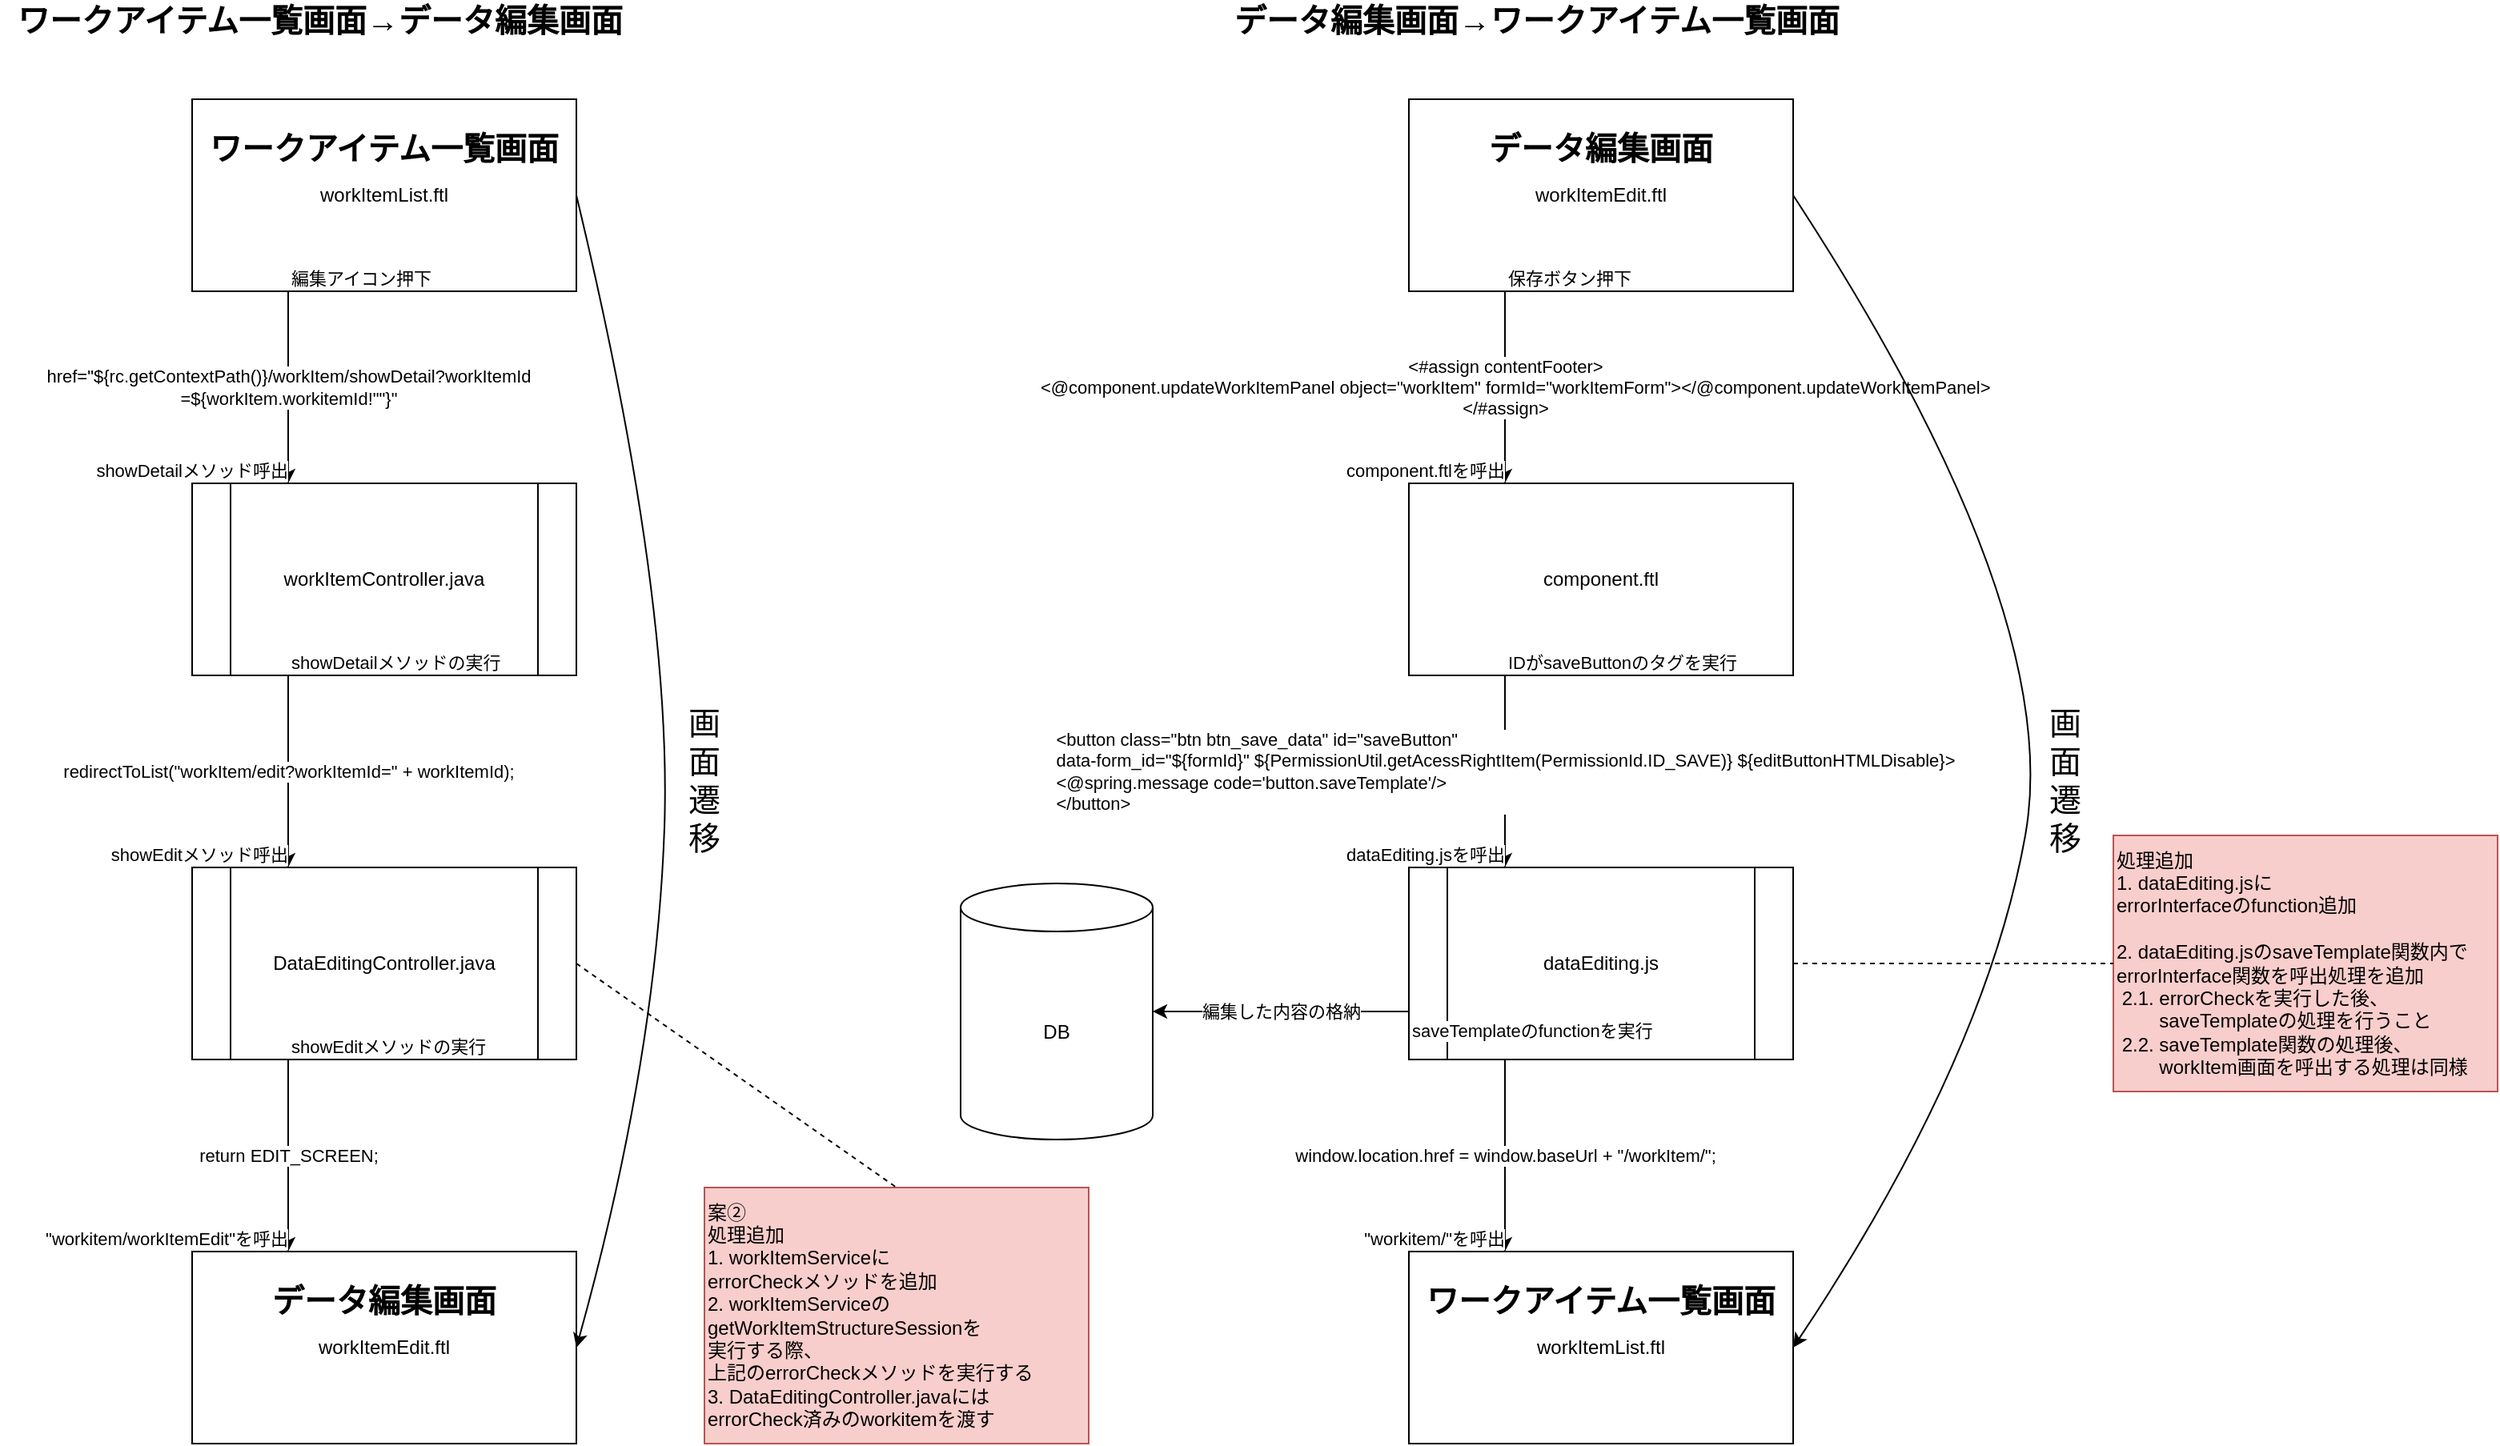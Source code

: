 <mxfile version="14.0.0" type="github">
  <diagram id="-FGuVL1HZpaCO7P0Zi35" name="Page-1">
    <mxGraphModel dx="786" dy="695" grid="1" gridSize="10" guides="1" tooltips="1" connect="1" arrows="1" fold="1" page="1" pageScale="1" pageWidth="850" pageHeight="1100" math="0" shadow="0">
      <root>
        <mxCell id="0" />
        <mxCell id="1" parent="0" />
        <mxCell id="Mu3qTkLptVEvgx8VNotA-1" value="workItemController.java" style="shape=process;whiteSpace=wrap;html=1;backgroundOutline=1;" vertex="1" parent="1">
          <mxGeometry x="120" y="320" width="240" height="120" as="geometry" />
        </mxCell>
        <mxCell id="Mu3qTkLptVEvgx8VNotA-2" value="workItemList.ftl" style="rounded=0;whiteSpace=wrap;html=1;" vertex="1" parent="1">
          <mxGeometry x="120" y="80" width="240" height="120" as="geometry" />
        </mxCell>
        <mxCell id="Mu3qTkLptVEvgx8VNotA-3" value="workItemEdit.ftl" style="rounded=0;whiteSpace=wrap;html=1;" vertex="1" parent="1">
          <mxGeometry x="120" y="800" width="240" height="120" as="geometry" />
        </mxCell>
        <mxCell id="Mu3qTkLptVEvgx8VNotA-4" value="&lt;font style=&quot;font-size: 20px&quot;&gt;&lt;b&gt;&lt;font style=&quot;font-size: 20px&quot;&gt;データ編集画面→&lt;/font&gt;ワークアイテム一覧画面&lt;/b&gt;&lt;/font&gt;" style="text;html=1;strokeColor=none;fillColor=none;align=center;verticalAlign=middle;whiteSpace=wrap;rounded=0;" vertex="1" parent="1">
          <mxGeometry x="760" y="20" width="400" height="20" as="geometry" />
        </mxCell>
        <mxCell id="Mu3qTkLptVEvgx8VNotA-5" value="&lt;font style=&quot;font-size: 20px&quot;&gt;&lt;b&gt;ワークアイテム一覧画面→データ編集画面&lt;/b&gt;&lt;/font&gt;" style="text;html=1;strokeColor=none;fillColor=none;align=center;verticalAlign=middle;whiteSpace=wrap;rounded=0;" vertex="1" parent="1">
          <mxGeometry y="20" width="400" height="20" as="geometry" />
        </mxCell>
        <mxCell id="Mu3qTkLptVEvgx8VNotA-6" value="DataEditingController.java" style="shape=process;whiteSpace=wrap;html=1;backgroundOutline=1;" vertex="1" parent="1">
          <mxGeometry x="120" y="560" width="240" height="120" as="geometry" />
        </mxCell>
        <mxCell id="Mu3qTkLptVEvgx8VNotA-7" value="component.ftl" style="rounded=0;whiteSpace=wrap;html=1;" vertex="1" parent="1">
          <mxGeometry x="880" y="320" width="240" height="120" as="geometry" />
        </mxCell>
        <mxCell id="Mu3qTkLptVEvgx8VNotA-8" value="Label" style="endArrow=classic;html=1;exitX=0.25;exitY=1;exitDx=0;exitDy=0;entryX=0.25;entryY=0;entryDx=0;entryDy=0;" edge="1" parent="1" source="Mu3qTkLptVEvgx8VNotA-2" target="Mu3qTkLptVEvgx8VNotA-1">
          <mxGeometry relative="1" as="geometry">
            <mxPoint x="170" y="240" as="sourcePoint" />
            <mxPoint x="330" y="240" as="targetPoint" />
          </mxGeometry>
        </mxCell>
        <mxCell id="Mu3qTkLptVEvgx8VNotA-9" value="href=&quot;${rc.getContextPath()}/workItem/showDetail?workItemId&lt;br&gt;=${workItem.workitemId!&quot;&quot;}&quot;" style="edgeLabel;resizable=0;html=1;align=center;verticalAlign=middle;" connectable="0" vertex="1" parent="Mu3qTkLptVEvgx8VNotA-8">
          <mxGeometry relative="1" as="geometry" />
        </mxCell>
        <mxCell id="Mu3qTkLptVEvgx8VNotA-10" value="編集アイコン押下" style="edgeLabel;resizable=0;html=1;align=left;verticalAlign=bottom;" connectable="0" vertex="1" parent="Mu3qTkLptVEvgx8VNotA-8">
          <mxGeometry x="-1" relative="1" as="geometry" />
        </mxCell>
        <mxCell id="Mu3qTkLptVEvgx8VNotA-11" value="showDetailメソッド呼出" style="edgeLabel;resizable=0;html=1;align=right;verticalAlign=bottom;" connectable="0" vertex="1" parent="Mu3qTkLptVEvgx8VNotA-8">
          <mxGeometry x="1" relative="1" as="geometry" />
        </mxCell>
        <mxCell id="Mu3qTkLptVEvgx8VNotA-12" value="Label" style="endArrow=classic;html=1;exitX=0.25;exitY=1;exitDx=0;exitDy=0;entryX=0.25;entryY=0;entryDx=0;entryDy=0;" edge="1" parent="1" source="Mu3qTkLptVEvgx8VNotA-1" target="Mu3qTkLptVEvgx8VNotA-6">
          <mxGeometry relative="1" as="geometry">
            <mxPoint x="40" y="520" as="sourcePoint" />
            <mxPoint x="200" y="520" as="targetPoint" />
            <Array as="points" />
          </mxGeometry>
        </mxCell>
        <mxCell id="Mu3qTkLptVEvgx8VNotA-13" value="&lt;div style=&quot;text-align: left&quot;&gt;redirectToList(&quot;workItem/edit?workItemId=&quot; + workItemId);&lt;/div&gt;" style="edgeLabel;resizable=0;html=1;align=center;verticalAlign=middle;" connectable="0" vertex="1" parent="Mu3qTkLptVEvgx8VNotA-12">
          <mxGeometry relative="1" as="geometry" />
        </mxCell>
        <mxCell id="Mu3qTkLptVEvgx8VNotA-14" value="showDetailメソッドの実行" style="edgeLabel;resizable=0;html=1;align=left;verticalAlign=bottom;" connectable="0" vertex="1" parent="Mu3qTkLptVEvgx8VNotA-12">
          <mxGeometry x="-1" relative="1" as="geometry" />
        </mxCell>
        <mxCell id="Mu3qTkLptVEvgx8VNotA-15" value="showEditメソッド呼出" style="edgeLabel;resizable=0;html=1;align=right;verticalAlign=bottom;" connectable="0" vertex="1" parent="Mu3qTkLptVEvgx8VNotA-12">
          <mxGeometry x="1" relative="1" as="geometry" />
        </mxCell>
        <mxCell id="Mu3qTkLptVEvgx8VNotA-16" value="Label" style="endArrow=classic;html=1;exitX=0.25;exitY=1;exitDx=0;exitDy=0;entryX=0.25;entryY=0;entryDx=0;entryDy=0;" edge="1" parent="1" source="Mu3qTkLptVEvgx8VNotA-6" target="Mu3qTkLptVEvgx8VNotA-3">
          <mxGeometry relative="1" as="geometry">
            <mxPoint x="530" y="640" as="sourcePoint" />
            <mxPoint x="650" y="840" as="targetPoint" />
            <Array as="points" />
          </mxGeometry>
        </mxCell>
        <mxCell id="Mu3qTkLptVEvgx8VNotA-17" value="&lt;div style=&quot;text-align: left&quot;&gt;return EDIT_SCREEN;&lt;/div&gt;" style="edgeLabel;resizable=0;html=1;align=center;verticalAlign=middle;" connectable="0" vertex="1" parent="Mu3qTkLptVEvgx8VNotA-16">
          <mxGeometry relative="1" as="geometry" />
        </mxCell>
        <mxCell id="Mu3qTkLptVEvgx8VNotA-18" value="showEditメソッドの実行" style="edgeLabel;resizable=0;html=1;align=left;verticalAlign=bottom;" connectable="0" vertex="1" parent="Mu3qTkLptVEvgx8VNotA-16">
          <mxGeometry x="-1" relative="1" as="geometry" />
        </mxCell>
        <mxCell id="Mu3qTkLptVEvgx8VNotA-19" value="&quot;workitem/workItemEdit&quot;を呼出" style="edgeLabel;resizable=0;html=1;align=right;verticalAlign=bottom;" connectable="0" vertex="1" parent="Mu3qTkLptVEvgx8VNotA-16">
          <mxGeometry x="1" relative="1" as="geometry" />
        </mxCell>
        <mxCell id="Mu3qTkLptVEvgx8VNotA-20" value="" style="curved=1;endArrow=classic;html=1;fillColor=#33001A;exitX=1;exitY=0.5;exitDx=0;exitDy=0;entryX=1;entryY=0.5;entryDx=0;entryDy=0;" edge="1" parent="1" source="Mu3qTkLptVEvgx8VNotA-2" target="Mu3qTkLptVEvgx8VNotA-3">
          <mxGeometry width="50" height="50" relative="1" as="geometry">
            <mxPoint x="530" y="530" as="sourcePoint" />
            <mxPoint x="580" y="480" as="targetPoint" />
            <Array as="points">
              <mxPoint x="420" y="390" />
              <mxPoint x="410" y="680" />
            </Array>
          </mxGeometry>
        </mxCell>
        <mxCell id="Mu3qTkLptVEvgx8VNotA-21" value="&lt;font style=&quot;font-size: 20px&quot;&gt;画面遷移&lt;/font&gt;" style="text;html=1;strokeColor=none;fillColor=none;align=center;verticalAlign=middle;whiteSpace=wrap;rounded=0;" vertex="1" parent="1">
          <mxGeometry x="430" y="480" width="20" height="50" as="geometry" />
        </mxCell>
        <mxCell id="Mu3qTkLptVEvgx8VNotA-22" value="workItemEdit.ftl" style="rounded=0;whiteSpace=wrap;html=1;" vertex="1" parent="1">
          <mxGeometry x="880" y="80" width="240" height="120" as="geometry" />
        </mxCell>
        <mxCell id="Mu3qTkLptVEvgx8VNotA-23" value="workItemList.ftl" style="rounded=0;whiteSpace=wrap;html=1;" vertex="1" parent="1">
          <mxGeometry x="880" y="800" width="240" height="120" as="geometry" />
        </mxCell>
        <mxCell id="Mu3qTkLptVEvgx8VNotA-24" value="dataEditing.js" style="shape=process;whiteSpace=wrap;html=1;backgroundOutline=1;" vertex="1" parent="1">
          <mxGeometry x="880" y="560" width="240" height="120" as="geometry" />
        </mxCell>
        <mxCell id="Mu3qTkLptVEvgx8VNotA-25" value="Label" style="endArrow=classic;html=1;exitX=0.25;exitY=1;exitDx=0;exitDy=0;entryX=0.25;entryY=0;entryDx=0;entryDy=0;" edge="1" parent="1" source="Mu3qTkLptVEvgx8VNotA-22" target="Mu3qTkLptVEvgx8VNotA-7">
          <mxGeometry relative="1" as="geometry">
            <mxPoint x="930" y="240" as="sourcePoint" />
            <mxPoint x="970" y="310" as="targetPoint" />
          </mxGeometry>
        </mxCell>
        <mxCell id="Mu3qTkLptVEvgx8VNotA-26" value="&lt;div&gt;&amp;lt;#assign contentFooter&amp;gt;&lt;/div&gt;&lt;div&gt;&amp;nbsp; &amp;nbsp; &amp;lt;@component.updateWorkItemPanel object=&quot;workItem&quot; formId=&quot;workItemForm&quot;&amp;gt;&amp;lt;/@component.updateWorkItemPanel&amp;gt;&lt;/div&gt;&lt;div&gt;&amp;lt;/#assign&amp;gt;&lt;/div&gt;" style="edgeLabel;resizable=0;html=1;align=center;verticalAlign=middle;" connectable="0" vertex="1" parent="Mu3qTkLptVEvgx8VNotA-25">
          <mxGeometry relative="1" as="geometry" />
        </mxCell>
        <mxCell id="Mu3qTkLptVEvgx8VNotA-27" value="保存ボタン押下" style="edgeLabel;resizable=0;html=1;align=left;verticalAlign=bottom;" connectable="0" vertex="1" parent="Mu3qTkLptVEvgx8VNotA-25">
          <mxGeometry x="-1" relative="1" as="geometry" />
        </mxCell>
        <mxCell id="Mu3qTkLptVEvgx8VNotA-28" value="component.ftlを呼出" style="edgeLabel;resizable=0;html=1;align=right;verticalAlign=bottom;" connectable="0" vertex="1" parent="Mu3qTkLptVEvgx8VNotA-25">
          <mxGeometry x="1" relative="1" as="geometry" />
        </mxCell>
        <mxCell id="Mu3qTkLptVEvgx8VNotA-29" value="Label" style="endArrow=classic;html=1;entryX=0.25;entryY=0;entryDx=0;entryDy=0;exitX=0.25;exitY=1;exitDx=0;exitDy=0;" edge="1" parent="1" source="Mu3qTkLptVEvgx8VNotA-7" target="Mu3qTkLptVEvgx8VNotA-24">
          <mxGeometry relative="1" as="geometry">
            <mxPoint x="970" y="460" as="sourcePoint" />
            <mxPoint x="960" y="520" as="targetPoint" />
            <Array as="points" />
          </mxGeometry>
        </mxCell>
        <mxCell id="Mu3qTkLptVEvgx8VNotA-30" value="&lt;div style=&quot;text-align: left&quot;&gt;&lt;div&gt;&amp;lt;button class=&quot;btn btn_save_data&quot; id=&quot;saveButton&quot;&lt;/div&gt;&lt;div&gt;&lt;span&gt;	&lt;/span&gt;data-form_id=&quot;${formId}&quot; ${PermissionUtil.getAcessRightItem(PermissionId.ID_SAVE)} ${editButtonHTMLDisable}&amp;gt;&lt;/div&gt;&lt;div&gt;&lt;span&gt;	&lt;/span&gt;&amp;lt;@spring.message code=&#39;button.saveTemplate&#39;/&amp;gt;&lt;/div&gt;&lt;div&gt;&amp;lt;/button&amp;gt;&lt;/div&gt;&lt;/div&gt;" style="edgeLabel;resizable=0;html=1;align=center;verticalAlign=middle;" connectable="0" vertex="1" parent="Mu3qTkLptVEvgx8VNotA-29">
          <mxGeometry relative="1" as="geometry" />
        </mxCell>
        <mxCell id="Mu3qTkLptVEvgx8VNotA-31" value="IDがsaveButtonのタグを実行" style="edgeLabel;resizable=0;html=1;align=left;verticalAlign=bottom;" connectable="0" vertex="1" parent="Mu3qTkLptVEvgx8VNotA-29">
          <mxGeometry x="-1" relative="1" as="geometry" />
        </mxCell>
        <mxCell id="Mu3qTkLptVEvgx8VNotA-32" value="dataEditing.jsを呼出" style="edgeLabel;resizable=0;html=1;align=right;verticalAlign=bottom;" connectable="0" vertex="1" parent="Mu3qTkLptVEvgx8VNotA-29">
          <mxGeometry x="1" relative="1" as="geometry" />
        </mxCell>
        <mxCell id="Mu3qTkLptVEvgx8VNotA-33" value="Label" style="endArrow=classic;html=1;exitX=0.25;exitY=1;exitDx=0;exitDy=0;entryX=0.25;entryY=0;entryDx=0;entryDy=0;" edge="1" parent="1" source="Mu3qTkLptVEvgx8VNotA-24" target="Mu3qTkLptVEvgx8VNotA-23">
          <mxGeometry relative="1" as="geometry">
            <mxPoint x="1290" y="640" as="sourcePoint" />
            <mxPoint x="1410" y="840" as="targetPoint" />
            <Array as="points" />
          </mxGeometry>
        </mxCell>
        <mxCell id="Mu3qTkLptVEvgx8VNotA-34" value="&lt;div style=&quot;text-align: left&quot;&gt;window.location.href = window.baseUrl + &quot;/workItem/&quot;;&lt;/div&gt;" style="edgeLabel;resizable=0;html=1;align=center;verticalAlign=middle;" connectable="0" vertex="1" parent="Mu3qTkLptVEvgx8VNotA-33">
          <mxGeometry relative="1" as="geometry" />
        </mxCell>
        <mxCell id="Mu3qTkLptVEvgx8VNotA-35" value="&quot;workitem/&quot;を呼出" style="edgeLabel;resizable=0;html=1;align=right;verticalAlign=bottom;" connectable="0" vertex="1" parent="Mu3qTkLptVEvgx8VNotA-33">
          <mxGeometry x="1" relative="1" as="geometry" />
        </mxCell>
        <mxCell id="Mu3qTkLptVEvgx8VNotA-36" value="" style="curved=1;endArrow=classic;html=1;fillColor=#33001A;exitX=1;exitY=0.5;exitDx=0;exitDy=0;entryX=1;entryY=0.5;entryDx=0;entryDy=0;" edge="1" parent="1" source="Mu3qTkLptVEvgx8VNotA-22" target="Mu3qTkLptVEvgx8VNotA-23">
          <mxGeometry width="50" height="50" relative="1" as="geometry">
            <mxPoint x="1290" y="530" as="sourcePoint" />
            <mxPoint x="1340" y="480" as="targetPoint" />
            <Array as="points">
              <mxPoint x="1290" y="400" />
              <mxPoint x="1240" y="680" />
            </Array>
          </mxGeometry>
        </mxCell>
        <mxCell id="Mu3qTkLptVEvgx8VNotA-37" value="&lt;font style=&quot;font-size: 20px&quot;&gt;画面遷移&lt;/font&gt;" style="text;html=1;strokeColor=none;fillColor=none;align=center;verticalAlign=middle;whiteSpace=wrap;rounded=0;" vertex="1" parent="1">
          <mxGeometry x="1280" y="480" width="20" height="50" as="geometry" />
        </mxCell>
        <mxCell id="Mu3qTkLptVEvgx8VNotA-38" value="&lt;font style=&quot;font-size: 20px&quot;&gt;&lt;b&gt;ワークアイテム一覧画面&lt;/b&gt;&lt;/font&gt;" style="text;html=1;strokeColor=none;fillColor=none;align=center;verticalAlign=middle;whiteSpace=wrap;rounded=0;" vertex="1" parent="1">
          <mxGeometry x="120" y="100" width="240" height="20" as="geometry" />
        </mxCell>
        <mxCell id="Mu3qTkLptVEvgx8VNotA-39" value="&lt;font style=&quot;font-size: 20px&quot;&gt;&lt;b&gt;データ編集画面&lt;/b&gt;&lt;/font&gt;" style="text;html=1;strokeColor=none;fillColor=none;align=center;verticalAlign=middle;whiteSpace=wrap;rounded=0;" vertex="1" parent="1">
          <mxGeometry x="120" y="820" width="240" height="20" as="geometry" />
        </mxCell>
        <mxCell id="Mu3qTkLptVEvgx8VNotA-40" value="&lt;font style=&quot;font-size: 20px&quot;&gt;&lt;b&gt;データ編集画面&lt;/b&gt;&lt;/font&gt;" style="text;html=1;strokeColor=none;fillColor=none;align=center;verticalAlign=middle;whiteSpace=wrap;rounded=0;" vertex="1" parent="1">
          <mxGeometry x="880" y="100" width="240" height="20" as="geometry" />
        </mxCell>
        <mxCell id="Mu3qTkLptVEvgx8VNotA-41" value="&lt;font style=&quot;font-size: 20px&quot;&gt;&lt;b&gt;ワークアイテム一覧画面&lt;/b&gt;&lt;/font&gt;" style="text;html=1;strokeColor=none;fillColor=none;align=center;verticalAlign=middle;whiteSpace=wrap;rounded=0;" vertex="1" parent="1">
          <mxGeometry x="880" y="820" width="240" height="20" as="geometry" />
        </mxCell>
        <mxCell id="Mu3qTkLptVEvgx8VNotA-42" value="DB" style="shape=cylinder3;whiteSpace=wrap;html=1;boundedLbl=1;backgroundOutline=1;size=15;" vertex="1" parent="1">
          <mxGeometry x="600" y="570" width="120" height="160" as="geometry" />
        </mxCell>
        <mxCell id="Mu3qTkLptVEvgx8VNotA-43" value="Label" style="endArrow=classic;html=1;exitX=0;exitY=0.75;exitDx=0;exitDy=0;entryX=1;entryY=0.5;entryDx=0;entryDy=0;entryPerimeter=0;" edge="1" parent="1" source="Mu3qTkLptVEvgx8VNotA-24" target="Mu3qTkLptVEvgx8VNotA-42">
          <mxGeometry relative="1" as="geometry">
            <mxPoint x="830" y="610" as="sourcePoint" />
            <mxPoint x="830" y="770" as="targetPoint" />
            <Array as="points" />
          </mxGeometry>
        </mxCell>
        <mxCell id="Mu3qTkLptVEvgx8VNotA-44" value="&lt;div style=&quot;text-align: left&quot;&gt;編集した内容の格納&lt;/div&gt;" style="edgeLabel;resizable=0;html=1;align=center;verticalAlign=middle;" connectable="0" vertex="1" parent="Mu3qTkLptVEvgx8VNotA-43">
          <mxGeometry relative="1" as="geometry" />
        </mxCell>
        <mxCell id="Mu3qTkLptVEvgx8VNotA-45" value="saveTemplateのfunctionを実行" style="edgeLabel;resizable=0;html=1;align=left;verticalAlign=bottom;" connectable="0" vertex="1" parent="Mu3qTkLptVEvgx8VNotA-43">
          <mxGeometry x="-1" relative="1" as="geometry">
            <mxPoint y="20" as="offset" />
          </mxGeometry>
        </mxCell>
        <mxCell id="Mu3qTkLptVEvgx8VNotA-46" value="処理追加&lt;br&gt;&lt;span&gt;1. dataEditing.jsに&lt;br&gt;errorInterfaceのfunction追加&lt;br&gt;&lt;/span&gt;&lt;br&gt;2. dataEditing.jsのsaveTemplate関数内で&lt;br&gt;errorInterface関数を呼出処理を追加&lt;br&gt;&amp;nbsp;2.1. errorCheckを実行した後、&lt;br&gt;&amp;nbsp; &amp;nbsp; &amp;nbsp; &amp;nbsp; saveTemplateの処理を行うこと&lt;br&gt;&amp;nbsp;2.2. saveTemplate関数の処理後、&lt;br&gt;&amp;nbsp; &amp;nbsp; &amp;nbsp; &amp;nbsp; workItem画面を呼出する処理は同様&lt;br&gt;" style="text;html=1;strokeColor=#b85450;fillColor=#f8cecc;align=left;verticalAlign=middle;whiteSpace=wrap;rounded=0;" vertex="1" parent="1">
          <mxGeometry x="1320" y="540" width="240" height="160" as="geometry" />
        </mxCell>
        <mxCell id="Mu3qTkLptVEvgx8VNotA-47" value="" style="endArrow=none;dashed=1;html=1;fontColor=#FF0000;entryX=0;entryY=0.5;entryDx=0;entryDy=0;exitX=1;exitY=0.5;exitDx=0;exitDy=0;" edge="1" parent="1" source="Mu3qTkLptVEvgx8VNotA-24" target="Mu3qTkLptVEvgx8VNotA-46">
          <mxGeometry width="50" height="50" relative="1" as="geometry">
            <mxPoint x="1200" y="740" as="sourcePoint" />
            <mxPoint x="1250" y="690" as="targetPoint" />
          </mxGeometry>
        </mxCell>
        <mxCell id="Mu3qTkLptVEvgx8VNotA-48" value="案②&lt;br&gt;処理追加&lt;br&gt;&lt;span&gt;1. workItemServiceに&lt;br&gt;errorCheckメソッドを追加&lt;br&gt;2.&amp;nbsp;&lt;/span&gt;workItemServiceのgetWorkItemStructureSessionを&lt;br&gt;実行する際、&lt;br&gt;&lt;span&gt;上記のerrorCheckメソッドを実行する&lt;br&gt;3. DataEditingController.javaには&lt;br&gt;errorCheck済みのworkitemを渡す&lt;/span&gt;" style="text;html=1;strokeColor=#b85450;fillColor=#f8cecc;align=left;verticalAlign=middle;whiteSpace=wrap;rounded=0;" vertex="1" parent="1">
          <mxGeometry x="440" y="760" width="240" height="160" as="geometry" />
        </mxCell>
        <mxCell id="Mu3qTkLptVEvgx8VNotA-49" value="" style="endArrow=none;dashed=1;html=1;fontColor=#FF0000;exitX=1;exitY=0.5;exitDx=0;exitDy=0;entryX=0.5;entryY=0;entryDx=0;entryDy=0;" edge="1" parent="1" source="Mu3qTkLptVEvgx8VNotA-6" target="Mu3qTkLptVEvgx8VNotA-48">
          <mxGeometry width="50" height="50" relative="1" as="geometry">
            <mxPoint x="320" y="840" as="sourcePoint" />
            <mxPoint x="410" y="790" as="targetPoint" />
          </mxGeometry>
        </mxCell>
      </root>
    </mxGraphModel>
  </diagram>
</mxfile>
